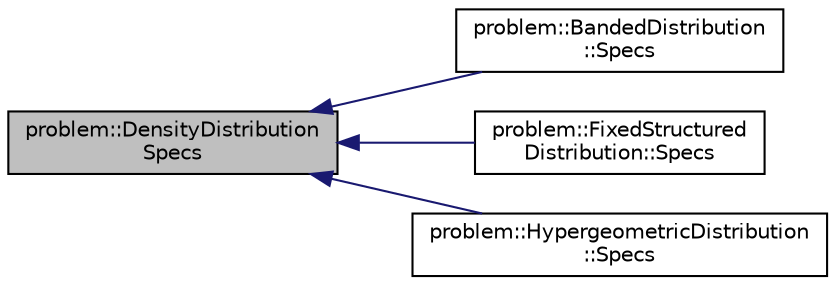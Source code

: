 digraph "problem::DensityDistributionSpecs"
{
 // LATEX_PDF_SIZE
  edge [fontname="Helvetica",fontsize="10",labelfontname="Helvetica",labelfontsize="10"];
  node [fontname="Helvetica",fontsize="10",shape=record];
  rankdir="LR";
  Node1 [label="problem::DensityDistribution\lSpecs",height=0.2,width=0.4,color="black", fillcolor="grey75", style="filled", fontcolor="black",tooltip=" "];
  Node1 -> Node2 [dir="back",color="midnightblue",fontsize="10",style="solid",fontname="Helvetica"];
  Node2 [label="problem::BandedDistribution\l::Specs",height=0.2,width=0.4,color="black", fillcolor="white", style="filled",URL="$structproblem_1_1BandedDistribution_1_1Specs.html",tooltip=" "];
  Node1 -> Node3 [dir="back",color="midnightblue",fontsize="10",style="solid",fontname="Helvetica"];
  Node3 [label="problem::FixedStructured\lDistribution::Specs",height=0.2,width=0.4,color="black", fillcolor="white", style="filled",URL="$structproblem_1_1FixedStructuredDistribution_1_1Specs.html",tooltip=" "];
  Node1 -> Node4 [dir="back",color="midnightblue",fontsize="10",style="solid",fontname="Helvetica"];
  Node4 [label="problem::HypergeometricDistribution\l::Specs",height=0.2,width=0.4,color="black", fillcolor="white", style="filled",URL="$structproblem_1_1HypergeometricDistribution_1_1Specs.html",tooltip=" "];
}
